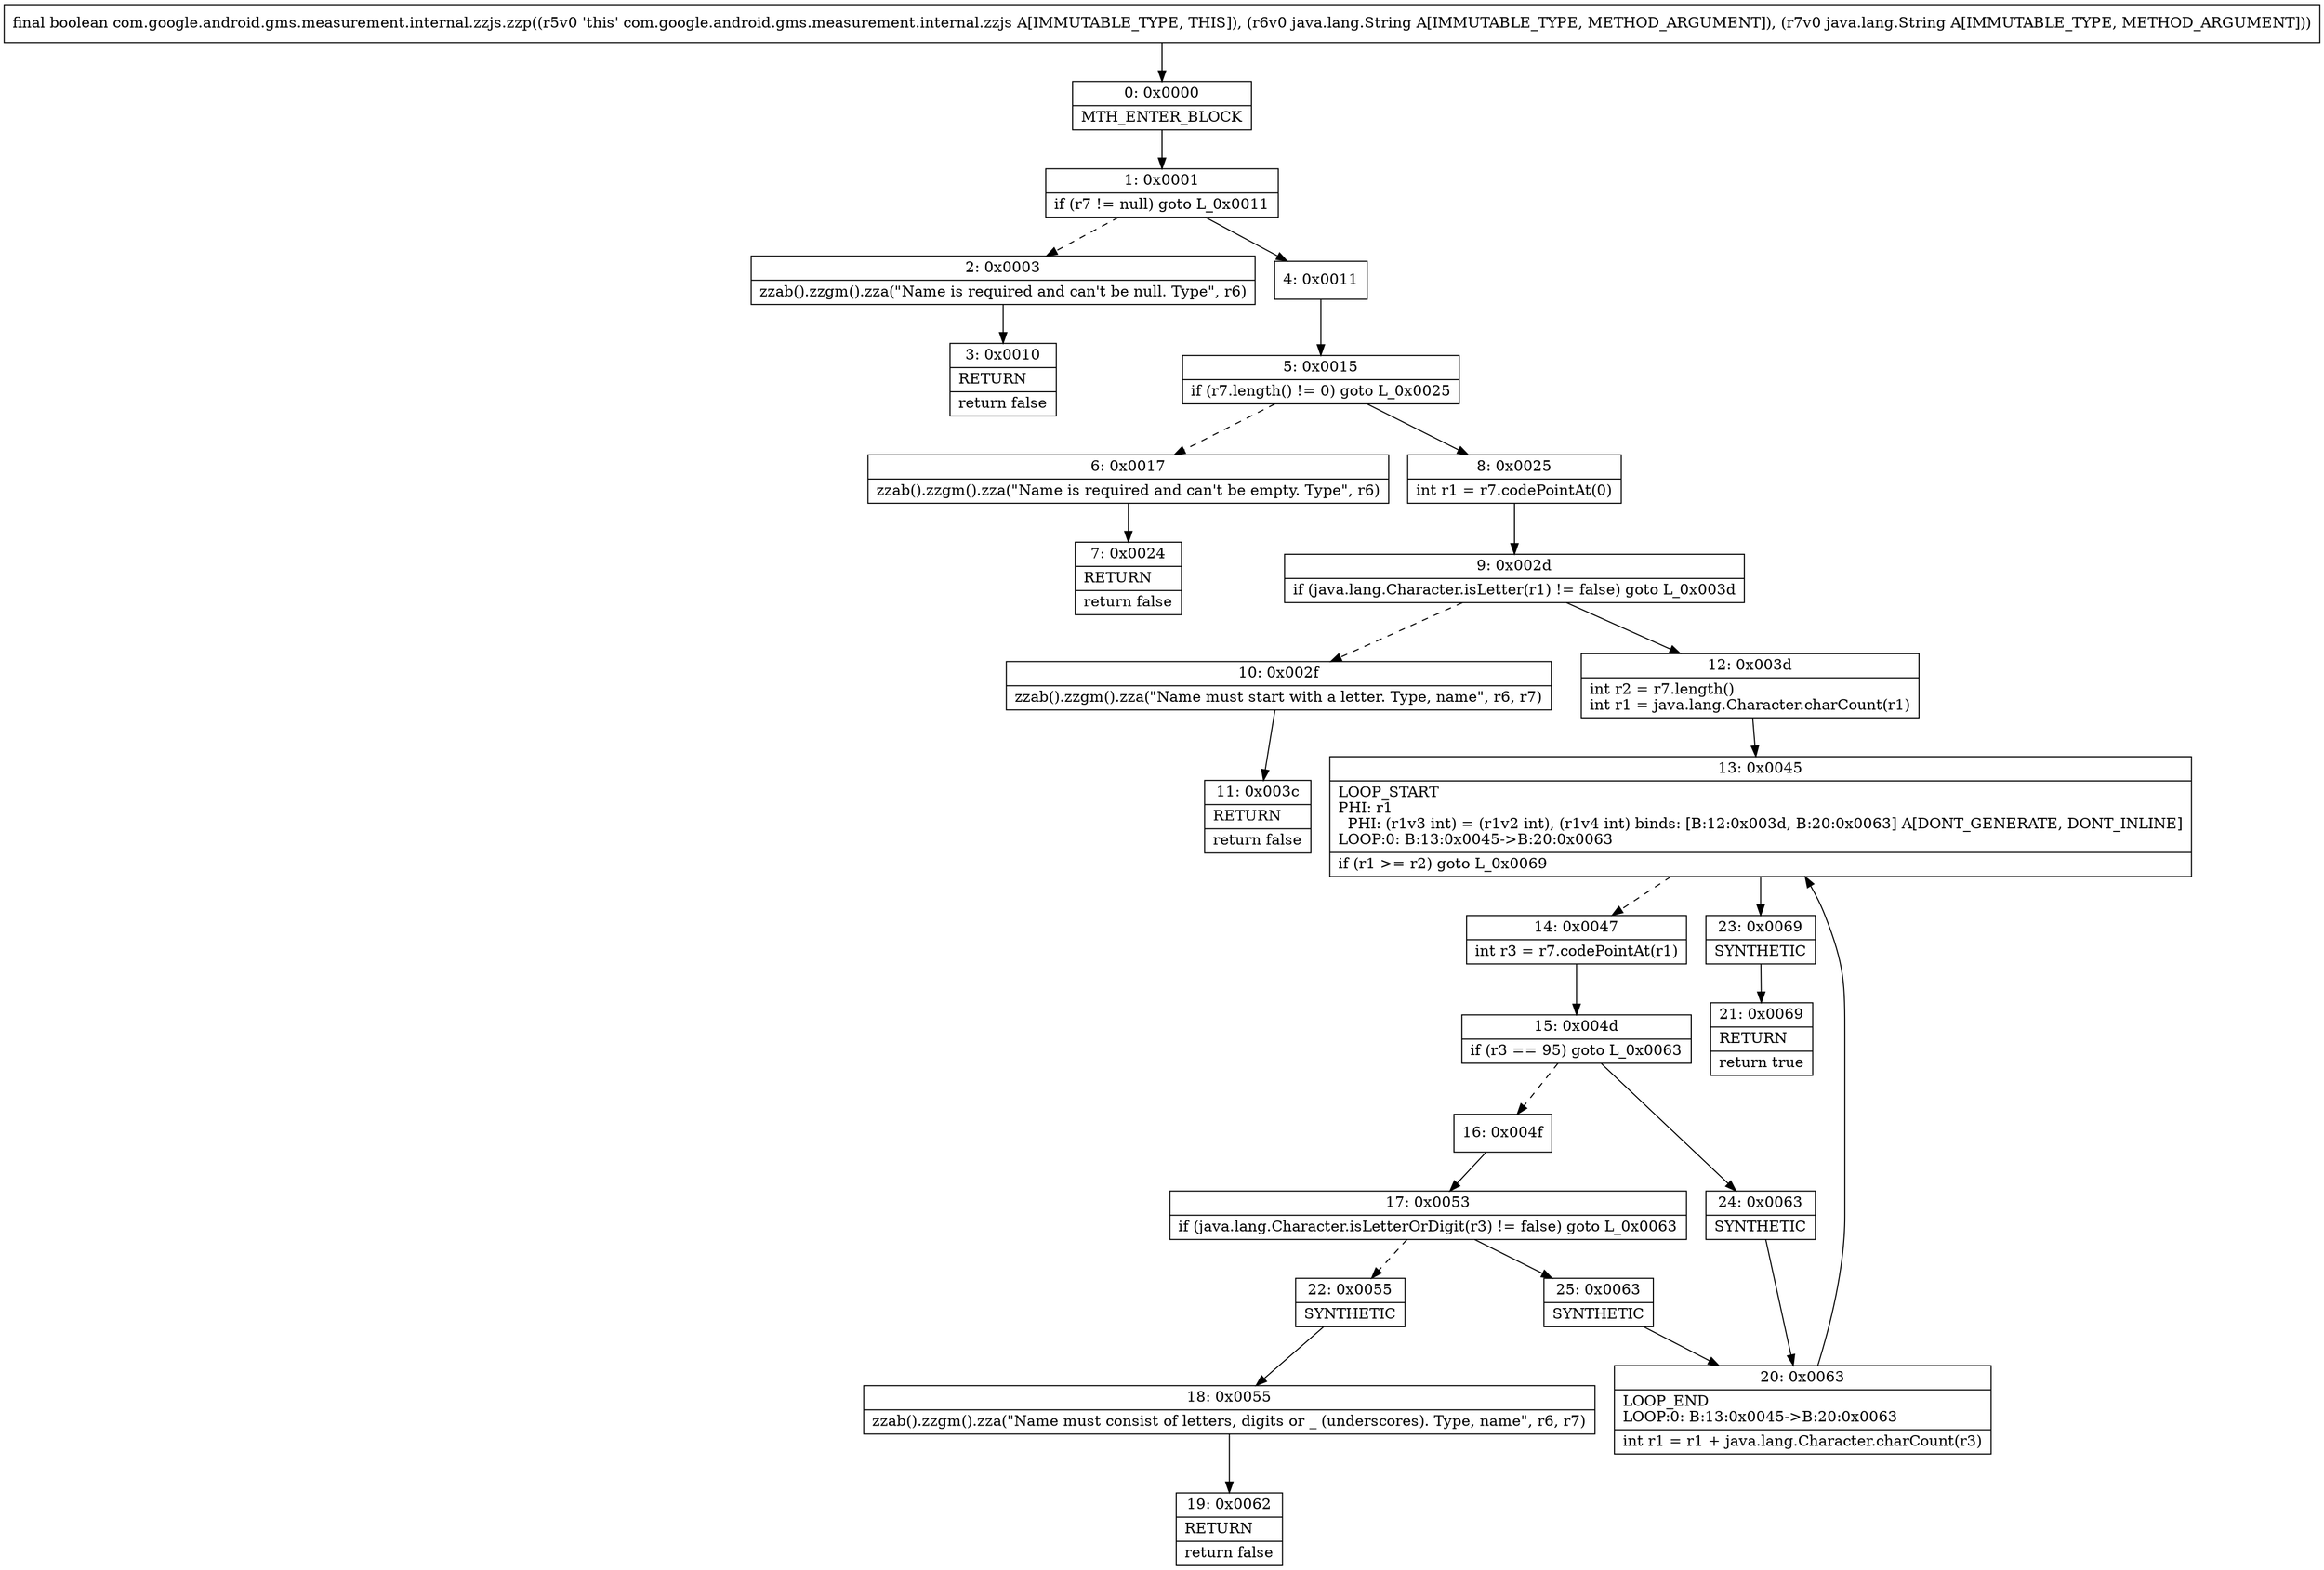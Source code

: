 digraph "CFG forcom.google.android.gms.measurement.internal.zzjs.zzp(Ljava\/lang\/String;Ljava\/lang\/String;)Z" {
Node_0 [shape=record,label="{0\:\ 0x0000|MTH_ENTER_BLOCK\l}"];
Node_1 [shape=record,label="{1\:\ 0x0001|if (r7 != null) goto L_0x0011\l}"];
Node_2 [shape=record,label="{2\:\ 0x0003|zzab().zzgm().zza(\"Name is required and can't be null. Type\", r6)\l}"];
Node_3 [shape=record,label="{3\:\ 0x0010|RETURN\l|return false\l}"];
Node_4 [shape=record,label="{4\:\ 0x0011}"];
Node_5 [shape=record,label="{5\:\ 0x0015|if (r7.length() != 0) goto L_0x0025\l}"];
Node_6 [shape=record,label="{6\:\ 0x0017|zzab().zzgm().zza(\"Name is required and can't be empty. Type\", r6)\l}"];
Node_7 [shape=record,label="{7\:\ 0x0024|RETURN\l|return false\l}"];
Node_8 [shape=record,label="{8\:\ 0x0025|int r1 = r7.codePointAt(0)\l}"];
Node_9 [shape=record,label="{9\:\ 0x002d|if (java.lang.Character.isLetter(r1) != false) goto L_0x003d\l}"];
Node_10 [shape=record,label="{10\:\ 0x002f|zzab().zzgm().zza(\"Name must start with a letter. Type, name\", r6, r7)\l}"];
Node_11 [shape=record,label="{11\:\ 0x003c|RETURN\l|return false\l}"];
Node_12 [shape=record,label="{12\:\ 0x003d|int r2 = r7.length()\lint r1 = java.lang.Character.charCount(r1)\l}"];
Node_13 [shape=record,label="{13\:\ 0x0045|LOOP_START\lPHI: r1 \l  PHI: (r1v3 int) = (r1v2 int), (r1v4 int) binds: [B:12:0x003d, B:20:0x0063] A[DONT_GENERATE, DONT_INLINE]\lLOOP:0: B:13:0x0045\-\>B:20:0x0063\l|if (r1 \>= r2) goto L_0x0069\l}"];
Node_14 [shape=record,label="{14\:\ 0x0047|int r3 = r7.codePointAt(r1)\l}"];
Node_15 [shape=record,label="{15\:\ 0x004d|if (r3 == 95) goto L_0x0063\l}"];
Node_16 [shape=record,label="{16\:\ 0x004f}"];
Node_17 [shape=record,label="{17\:\ 0x0053|if (java.lang.Character.isLetterOrDigit(r3) != false) goto L_0x0063\l}"];
Node_18 [shape=record,label="{18\:\ 0x0055|zzab().zzgm().zza(\"Name must consist of letters, digits or _ (underscores). Type, name\", r6, r7)\l}"];
Node_19 [shape=record,label="{19\:\ 0x0062|RETURN\l|return false\l}"];
Node_20 [shape=record,label="{20\:\ 0x0063|LOOP_END\lLOOP:0: B:13:0x0045\-\>B:20:0x0063\l|int r1 = r1 + java.lang.Character.charCount(r3)\l}"];
Node_21 [shape=record,label="{21\:\ 0x0069|RETURN\l|return true\l}"];
Node_22 [shape=record,label="{22\:\ 0x0055|SYNTHETIC\l}"];
Node_23 [shape=record,label="{23\:\ 0x0069|SYNTHETIC\l}"];
Node_24 [shape=record,label="{24\:\ 0x0063|SYNTHETIC\l}"];
Node_25 [shape=record,label="{25\:\ 0x0063|SYNTHETIC\l}"];
MethodNode[shape=record,label="{final boolean com.google.android.gms.measurement.internal.zzjs.zzp((r5v0 'this' com.google.android.gms.measurement.internal.zzjs A[IMMUTABLE_TYPE, THIS]), (r6v0 java.lang.String A[IMMUTABLE_TYPE, METHOD_ARGUMENT]), (r7v0 java.lang.String A[IMMUTABLE_TYPE, METHOD_ARGUMENT])) }"];
MethodNode -> Node_0;
Node_0 -> Node_1;
Node_1 -> Node_2[style=dashed];
Node_1 -> Node_4;
Node_2 -> Node_3;
Node_4 -> Node_5;
Node_5 -> Node_6[style=dashed];
Node_5 -> Node_8;
Node_6 -> Node_7;
Node_8 -> Node_9;
Node_9 -> Node_10[style=dashed];
Node_9 -> Node_12;
Node_10 -> Node_11;
Node_12 -> Node_13;
Node_13 -> Node_14[style=dashed];
Node_13 -> Node_23;
Node_14 -> Node_15;
Node_15 -> Node_16[style=dashed];
Node_15 -> Node_24;
Node_16 -> Node_17;
Node_17 -> Node_22[style=dashed];
Node_17 -> Node_25;
Node_18 -> Node_19;
Node_20 -> Node_13;
Node_22 -> Node_18;
Node_23 -> Node_21;
Node_24 -> Node_20;
Node_25 -> Node_20;
}

